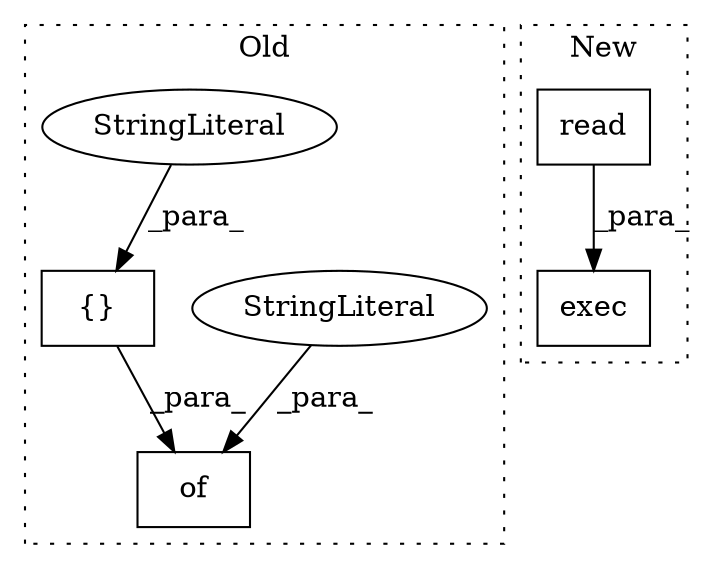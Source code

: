 digraph G {
subgraph cluster0 {
1 [label="of" a="32" s="4528,5197" l="3,1" shape="box"];
4 [label="{}" a="4" s="5154,5196" l="1,1" shape="box"];
5 [label="StringLiteral" a="45" s="4693" l="13" shape="ellipse"];
6 [label="StringLiteral" a="45" s="5182" l="14" shape="ellipse"];
label = "Old";
style="dotted";
}
subgraph cluster1 {
2 [label="exec" a="32" s="765,840" l="5,1" shape="box"];
3 [label="read" a="32" s="805" l="6" shape="box"];
label = "New";
style="dotted";
}
3 -> 2 [label="_para_"];
4 -> 1 [label="_para_"];
5 -> 1 [label="_para_"];
6 -> 4 [label="_para_"];
}